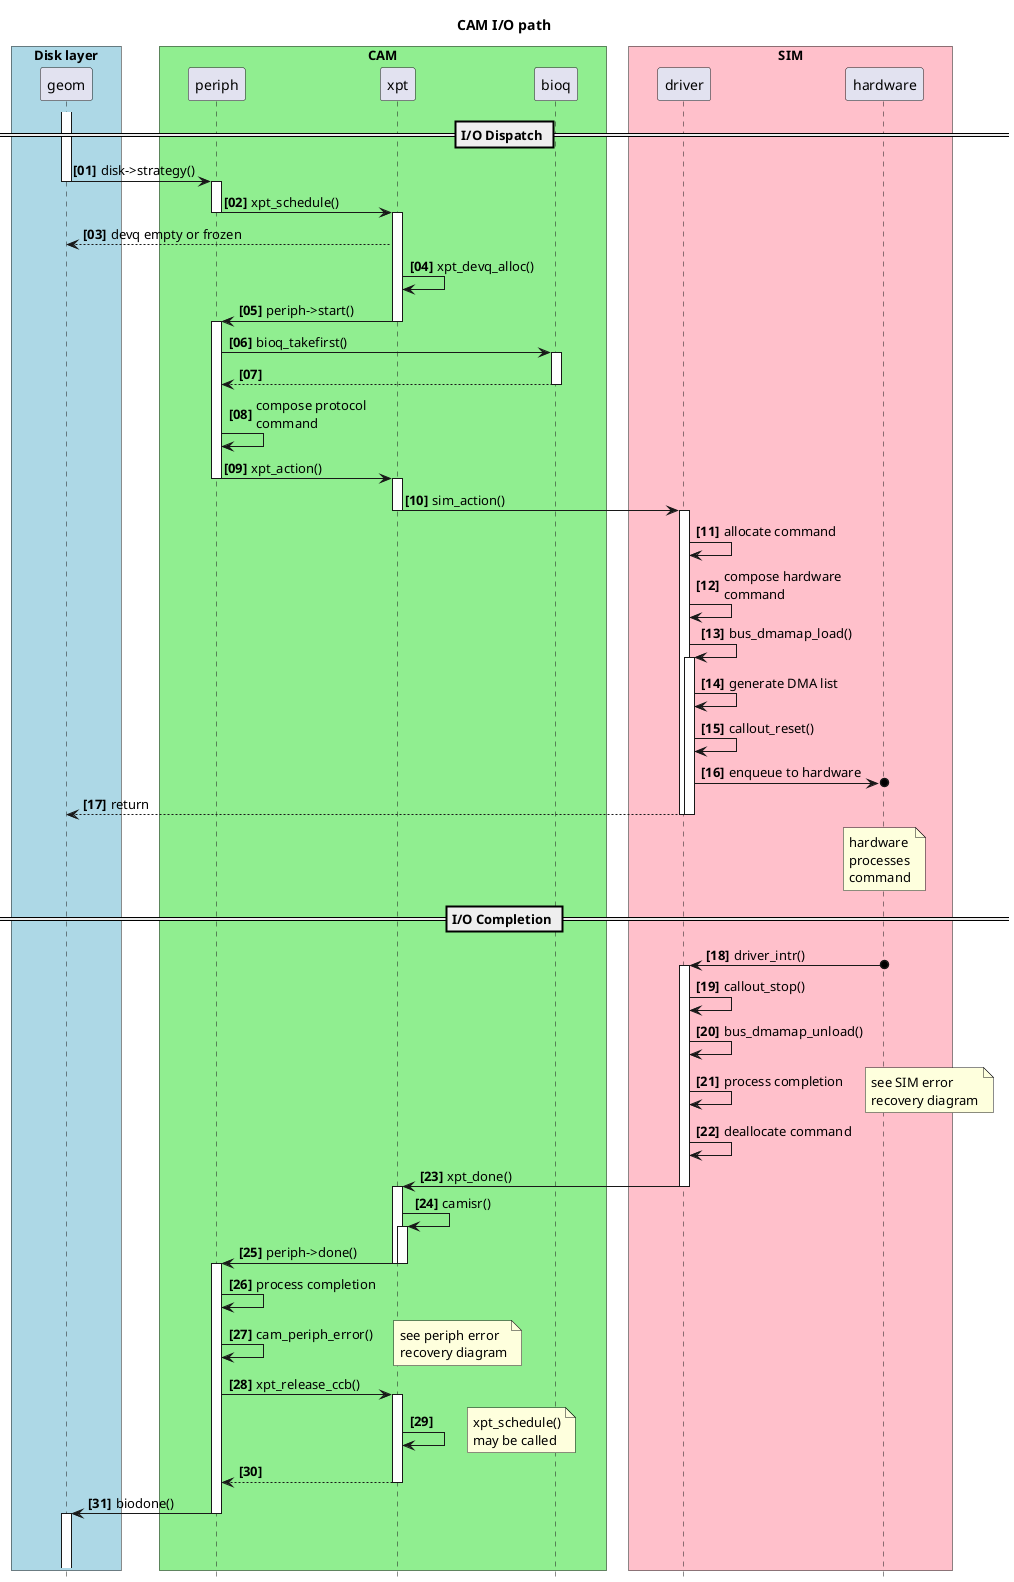 @@startuml
autonumber "<b>[00]"
hide footbox
skinparam ParticipantPadding 25
skinparam BoxPadding 10

Title CAM I/O path

box "Disk layer" #LightBlue
participant geom
end box

box "CAM" #LightGreen
participant periph
participant xpt
participant bioq
end box

box "SIM" #Pink
participant driver
participant hardware
end box

== I/O Dispatch ==
activate geom
geom->periph: disk->strategy()
deactivate geom
activate periph

periph->xpt : xpt_schedule()
deactivate periph
activate xpt
xpt --> geom : devq empty or frozen

xpt->xpt : xpt_devq_alloc()
xpt->periph : periph->start()
deactivate xpt
activate periph
periph->bioq : bioq_takefirst()
activate bioq
bioq-->periph
deactivate bioq

periph->periph : compose protocol\ncommand
periph->xpt : xpt_action()
deactivate periph
activate xpt
xpt->driver : sim_action()
deactivate xpt
activate driver

driver->driver : allocate command
driver->driver : compose hardware\ncommand
driver->driver : bus_dmamap_load()
activate driver
driver->driver : generate DMA list
driver->driver : callout_reset()
driver->o hardware : enqueue to hardware
driver --> geom : return
deactivate driver
deactivate driver
note over hardware: hardware\nprocesses\ncommand

== I/O Completion ==
hardware o-> driver: driver_intr()
activate driver

driver->driver : callout_stop()
driver->driver : bus_dmamap_unload()
driver->driver : process completion
note right: see SIM error\nrecovery diagram
driver->driver : deallocate command
driver->xpt : xpt_done()
deactivate driver
activate xpt
xpt->xpt: camisr()
activate xpt

xpt->periph : periph->done()
deactivate xpt
deactivate xpt
activate periph
periph->periph: process completion
periph->periph : cam_periph_error()
note right: see periph error\nrecovery diagram
periph->xpt : xpt_release_ccb()
activate xpt
xpt->xpt
note right: xpt_schedule()\nmay be called
xpt-->periph
deactivate xpt
periph->geom : biodone()
deactivate periph
activate geom
||45||

@@enduml
